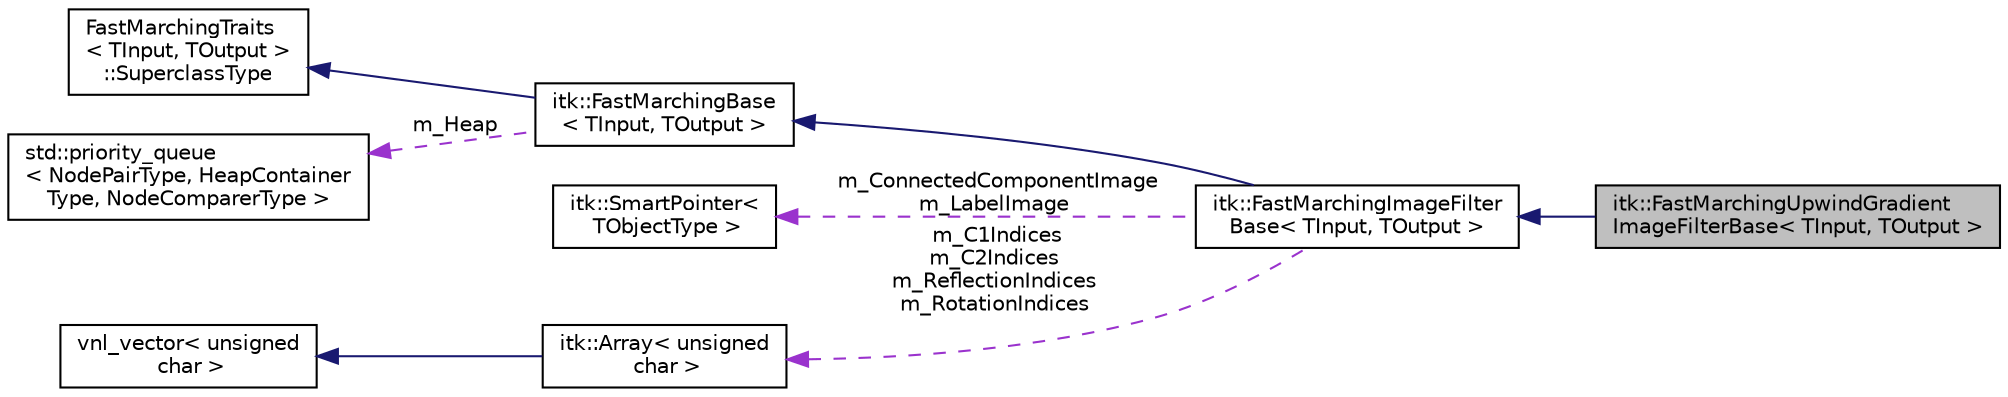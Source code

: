 digraph "itk::FastMarchingUpwindGradientImageFilterBase&lt; TInput, TOutput &gt;"
{
 // LATEX_PDF_SIZE
  edge [fontname="Helvetica",fontsize="10",labelfontname="Helvetica",labelfontsize="10"];
  node [fontname="Helvetica",fontsize="10",shape=record];
  rankdir="LR";
  Node1 [label="itk::FastMarchingUpwindGradient\lImageFilterBase\< TInput, TOutput \>",height=0.2,width=0.4,color="black", fillcolor="grey75", style="filled", fontcolor="black",tooltip="Generates the upwind gradient field of fast marching arrival times."];
  Node2 -> Node1 [dir="back",color="midnightblue",fontsize="10",style="solid",fontname="Helvetica"];
  Node2 [label="itk::FastMarchingImageFilter\lBase\< TInput, TOutput \>",height=0.2,width=0.4,color="black", fillcolor="white", style="filled",URL="$classitk_1_1FastMarchingImageFilterBase.html",tooltip="Apply the Fast Marching method to solve an Eikonal equation on an image."];
  Node3 -> Node2 [dir="back",color="midnightblue",fontsize="10",style="solid",fontname="Helvetica"];
  Node3 [label="itk::FastMarchingBase\l\< TInput, TOutput \>",height=0.2,width=0.4,color="black", fillcolor="white", style="filled",URL="$classitk_1_1FastMarchingBase.html",tooltip="Abstract class to solve an Eikonal based-equation using Fast Marching Method."];
  Node4 -> Node3 [dir="back",color="midnightblue",fontsize="10",style="solid",fontname="Helvetica"];
  Node4 [label="FastMarchingTraits\l\< TInput, TOutput \>\l::SuperclassType",height=0.2,width=0.4,color="black", fillcolor="white", style="filled",tooltip=" "];
  Node5 -> Node3 [dir="back",color="darkorchid3",fontsize="10",style="dashed",label=" m_Heap" ,fontname="Helvetica"];
  Node5 [label="std::priority_queue\l\< NodePairType, HeapContainer\lType, NodeComparerType \>",height=0.2,width=0.4,color="black", fillcolor="white", style="filled",tooltip=" "];
  Node6 -> Node2 [dir="back",color="darkorchid3",fontsize="10",style="dashed",label=" m_ConnectedComponentImage\nm_LabelImage" ,fontname="Helvetica"];
  Node6 [label="itk::SmartPointer\<\l TObjectType \>",height=0.2,width=0.4,color="black", fillcolor="white", style="filled",URL="$classitk_1_1SmartPointer.html",tooltip="Implements transparent reference counting."];
  Node7 -> Node2 [dir="back",color="darkorchid3",fontsize="10",style="dashed",label=" m_C1Indices\nm_C2Indices\nm_ReflectionIndices\nm_RotationIndices" ,fontname="Helvetica"];
  Node7 [label="itk::Array\< unsigned\l char \>",height=0.2,width=0.4,color="black", fillcolor="white", style="filled",URL="$classitk_1_1Array.html",tooltip=" "];
  Node8 -> Node7 [dir="back",color="midnightblue",fontsize="10",style="solid",fontname="Helvetica"];
  Node8 [label="vnl_vector\< unsigned\l char \>",height=0.2,width=0.4,color="black", fillcolor="white", style="filled",tooltip=" "];
}

